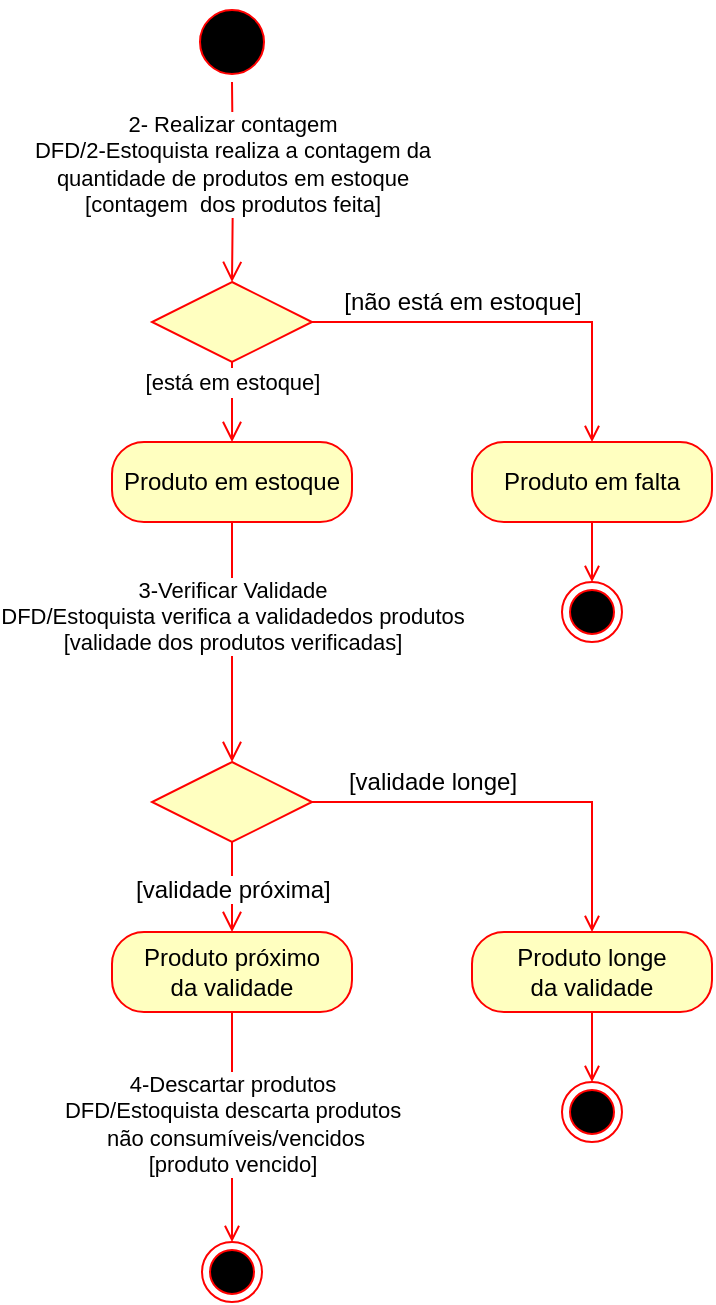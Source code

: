 <mxfile version="13.0.3" type="device"><diagram id="o-cvUVPA7tT5pMGQqmVr" name="Page-1"><mxGraphModel dx="1086" dy="806" grid="1" gridSize="10" guides="1" tooltips="1" connect="1" arrows="1" fold="1" page="1" pageScale="1" pageWidth="827" pageHeight="1169" math="0" shadow="0"><root><mxCell id="0"/><mxCell id="1" parent="0"/><mxCell id="poQP72-ywd2An8qY4BWv-1" value="" style="ellipse;html=1;shape=endState;fillColor=#000000;strokeColor=#ff0000;" parent="1" vertex="1"><mxGeometry x="145" y="760" width="30" height="30" as="geometry"/></mxCell><mxCell id="poQP72-ywd2An8qY4BWv-2" value="" style="ellipse;html=1;shape=startState;fillColor=#000000;strokeColor=#ff0000;" parent="1" vertex="1"><mxGeometry x="140" y="140" width="40" height="40" as="geometry"/></mxCell><mxCell id="poQP72-ywd2An8qY4BWv-9" value="" style="edgeStyle=orthogonalEdgeStyle;html=1;verticalAlign=bottom;endArrow=open;endSize=8;strokeColor=#ff0000;entryX=0.5;entryY=0;entryDx=0;entryDy=0;exitX=0.5;exitY=1;exitDx=0;exitDy=0;" parent="1" source="lBAWgFgrWKQ5QZn0VLqR-3" target="lBAWgFgrWKQ5QZn0VLqR-1" edge="1"><mxGeometry x="-0.588" relative="1" as="geometry"><mxPoint x="160" y="360" as="targetPoint"/><mxPoint x="160" y="280" as="sourcePoint"/><Array as="points"/><mxPoint as="offset"/></mxGeometry></mxCell><mxCell id="BCCqjd2VWiDYHf5_ZVCo-18" value="" style="edgeStyle=orthogonalEdgeStyle;rounded=0;orthogonalLoop=1;jettySize=auto;html=1;exitX=1;exitY=0.5;exitDx=0;exitDy=0;endArrow=open;endFill=0;strokeColor=#FF0000;entryX=0.5;entryY=0;entryDx=0;entryDy=0;" parent="1" source="BCCqjd2VWiDYHf5_ZVCo-2" target="BCCqjd2VWiDYHf5_ZVCo-6" edge="1"><mxGeometry x="0.529" y="-20" relative="1" as="geometry"><mxPoint x="460" y="610" as="targetPoint"/><mxPoint x="20" y="20" as="offset"/></mxGeometry></mxCell><mxCell id="BCCqjd2VWiDYHf5_ZVCo-2" value="" style="rhombus;whiteSpace=wrap;html=1;fillColor=#ffffc0;strokeColor=#ff0000;" parent="1" vertex="1"><mxGeometry x="120" y="520" width="80" height="40" as="geometry"/></mxCell><mxCell id="BCCqjd2VWiDYHf5_ZVCo-4" value="&lt;font style=&quot;font-size: 12px&quot;&gt;[validade próxima]&lt;/font&gt;" style="edgeStyle=orthogonalEdgeStyle;html=1;align=left;verticalAlign=top;endArrow=open;endSize=8;strokeColor=#ff0000;entryX=0.5;entryY=0;entryDx=0;entryDy=0;" parent="1" source="BCCqjd2VWiDYHf5_ZVCo-2" target="BCCqjd2VWiDYHf5_ZVCo-5" edge="1"><mxGeometry x="-0.556" y="-50" relative="1" as="geometry"><mxPoint x="160" y="620" as="targetPoint"/><mxPoint as="offset"/></mxGeometry></mxCell><mxCell id="BCCqjd2VWiDYHf5_ZVCo-9" value="4-Descartar produtos&lt;br&gt;DFD/Estoquista descarta produtos&lt;br&gt;&amp;nbsp;não consumíveis/vencidos&lt;br&gt;[produto vencido]" style="edgeStyle=orthogonalEdgeStyle;rounded=0;orthogonalLoop=1;jettySize=auto;html=1;exitX=0.5;exitY=1;exitDx=0;exitDy=0;fillColor=#ffe6cc;strokeColor=#FF0000;endArrow=open;endFill=0;" parent="1" source="BCCqjd2VWiDYHf5_ZVCo-5" edge="1"><mxGeometry x="-0.043" relative="1" as="geometry"><mxPoint x="160" y="760" as="targetPoint"/><mxPoint as="offset"/></mxGeometry></mxCell><mxCell id="BCCqjd2VWiDYHf5_ZVCo-5" value="Produto próximo&lt;br&gt;da validade" style="rounded=1;whiteSpace=wrap;html=1;arcSize=40;fontColor=#000000;fillColor=#ffffc0;strokeColor=#ff0000;" parent="1" vertex="1"><mxGeometry x="100" y="605" width="120" height="40" as="geometry"/></mxCell><mxCell id="BCCqjd2VWiDYHf5_ZVCo-20" style="edgeStyle=orthogonalEdgeStyle;rounded=0;orthogonalLoop=1;jettySize=auto;html=1;exitX=0.5;exitY=1;exitDx=0;exitDy=0;endArrow=open;endFill=0;strokeColor=#FF0000;" parent="1" source="BCCqjd2VWiDYHf5_ZVCo-6" target="BCCqjd2VWiDYHf5_ZVCo-14" edge="1"><mxGeometry relative="1" as="geometry"/></mxCell><mxCell id="BCCqjd2VWiDYHf5_ZVCo-6" value="Produto longe&lt;br&gt;da validade" style="rounded=1;whiteSpace=wrap;html=1;arcSize=40;fontColor=#000000;fillColor=#ffffc0;strokeColor=#ff0000;" parent="1" vertex="1"><mxGeometry x="280" y="605" width="120" height="40" as="geometry"/></mxCell><mxCell id="BCCqjd2VWiDYHf5_ZVCo-14" value="" style="ellipse;html=1;shape=endState;fillColor=#000000;strokeColor=#ff0000;" parent="1" vertex="1"><mxGeometry x="325" y="680" width="30" height="30" as="geometry"/></mxCell><mxCell id="BCCqjd2VWiDYHf5_ZVCo-19" value="[validade longe]" style="text;html=1;align=center;verticalAlign=middle;resizable=0;points=[];autosize=1;" parent="1" vertex="1"><mxGeometry x="210" y="520" width="100" height="20" as="geometry"/></mxCell><mxCell id="lBAWgFgrWKQ5QZn0VLqR-9" style="edgeStyle=orthogonalEdgeStyle;rounded=0;orthogonalLoop=1;jettySize=auto;html=1;entryX=0.5;entryY=0;entryDx=0;entryDy=0;strokeColor=#FF0000;endArrow=open;endFill=0;" parent="1" source="lBAWgFgrWKQ5QZn0VLqR-2" target="lBAWgFgrWKQ5QZn0VLqR-8" edge="1"><mxGeometry relative="1" as="geometry"/></mxCell><mxCell id="lBAWgFgrWKQ5QZn0VLqR-2" value="Produto em falta" style="rounded=1;whiteSpace=wrap;html=1;arcSize=40;fontColor=#000000;fillColor=#ffffc0;strokeColor=#ff0000;" parent="1" vertex="1"><mxGeometry x="280" y="360" width="120" height="40" as="geometry"/></mxCell><mxCell id="lBAWgFgrWKQ5QZn0VLqR-3" value="" style="rhombus;whiteSpace=wrap;html=1;fillColor=#ffffc0;strokeColor=#ff0000;" parent="1" vertex="1"><mxGeometry x="120" y="280" width="80" height="40" as="geometry"/></mxCell><mxCell id="lBAWgFgrWKQ5QZn0VLqR-4" value="2- Realizar contagem&lt;br&gt;DFD/2-Estoquista realiza a contagem da&lt;br&gt;quantidade de produtos em estoque&lt;br&gt;[contagem&amp;nbsp; dos produtos feita]" style="edgeStyle=orthogonalEdgeStyle;html=1;verticalAlign=bottom;endArrow=open;endSize=8;strokeColor=#ff0000;entryX=0.5;entryY=0;entryDx=0;entryDy=0;exitX=0.5;exitY=1;exitDx=0;exitDy=0;" parent="1" target="lBAWgFgrWKQ5QZn0VLqR-3" edge="1"><mxGeometry x="0.4" relative="1" as="geometry"><mxPoint x="160" y="520" as="targetPoint"/><mxPoint x="160" y="180" as="sourcePoint"/><Array as="points"/><mxPoint as="offset"/></mxGeometry></mxCell><mxCell id="lBAWgFgrWKQ5QZn0VLqR-1" value="Produto em estoque" style="rounded=1;whiteSpace=wrap;html=1;arcSize=40;fontColor=#000000;fillColor=#ffffc0;strokeColor=#ff0000;" parent="1" vertex="1"><mxGeometry x="100" y="360" width="120" height="40" as="geometry"/></mxCell><mxCell id="lBAWgFgrWKQ5QZn0VLqR-6" value="" style="edgeStyle=orthogonalEdgeStyle;rounded=0;orthogonalLoop=1;jettySize=auto;html=1;exitX=1;exitY=0.5;exitDx=0;exitDy=0;endArrow=open;endFill=0;strokeColor=#FF0000;entryX=0.5;entryY=0;entryDx=0;entryDy=0;" parent="1" source="lBAWgFgrWKQ5QZn0VLqR-3" target="lBAWgFgrWKQ5QZn0VLqR-2" edge="1"><mxGeometry x="0.405" y="-50" relative="1" as="geometry"><mxPoint x="460" y="380" as="targetPoint"/><mxPoint x="50" y="50" as="offset"/><mxPoint x="200" y="300" as="sourcePoint"/></mxGeometry></mxCell><mxCell id="lBAWgFgrWKQ5QZn0VLqR-7" value="" style="edgeStyle=orthogonalEdgeStyle;html=1;verticalAlign=bottom;endArrow=open;endSize=8;strokeColor=#ff0000;entryX=0.5;entryY=0;entryDx=0;entryDy=0;exitX=0.5;exitY=1;exitDx=0;exitDy=0;" parent="1" source="lBAWgFgrWKQ5QZn0VLqR-1" target="BCCqjd2VWiDYHf5_ZVCo-2" edge="1"><mxGeometry x="-0.588" relative="1" as="geometry"><mxPoint x="170" y="380" as="targetPoint"/><mxPoint x="170" y="330" as="sourcePoint"/><Array as="points"/><mxPoint as="offset"/></mxGeometry></mxCell><mxCell id="lBAWgFgrWKQ5QZn0VLqR-10" value="3-Verificar Validade&lt;br&gt;DFD/Estoquista verifica a validadedos produtos&lt;br&gt;[validade dos produtos verificadas]" style="edgeLabel;html=1;align=center;verticalAlign=middle;resizable=0;points=[];" parent="lBAWgFgrWKQ5QZn0VLqR-7" vertex="1" connectable="0"><mxGeometry x="-0.213" relative="1" as="geometry"><mxPoint as="offset"/></mxGeometry></mxCell><mxCell id="lBAWgFgrWKQ5QZn0VLqR-8" value="" style="ellipse;html=1;shape=endState;fillColor=#000000;strokeColor=#ff0000;" parent="1" vertex="1"><mxGeometry x="325" y="430" width="30" height="30" as="geometry"/></mxCell><mxCell id="lBAWgFgrWKQ5QZn0VLqR-11" value="&lt;span style=&quot;font-size: 11px ; text-align: left&quot;&gt;[está em estoque]&lt;/span&gt;" style="text;html=1;align=center;verticalAlign=middle;resizable=0;points=[];autosize=1;labelBackgroundColor=#ffffff;" parent="1" vertex="1"><mxGeometry x="110" y="320" width="100" height="20" as="geometry"/></mxCell><mxCell id="lBAWgFgrWKQ5QZn0VLqR-12" value="[não está em estoque]" style="text;html=1;align=center;verticalAlign=middle;resizable=0;points=[];autosize=1;" parent="1" vertex="1"><mxGeometry x="210" y="280" width="130" height="20" as="geometry"/></mxCell></root></mxGraphModel></diagram></mxfile>